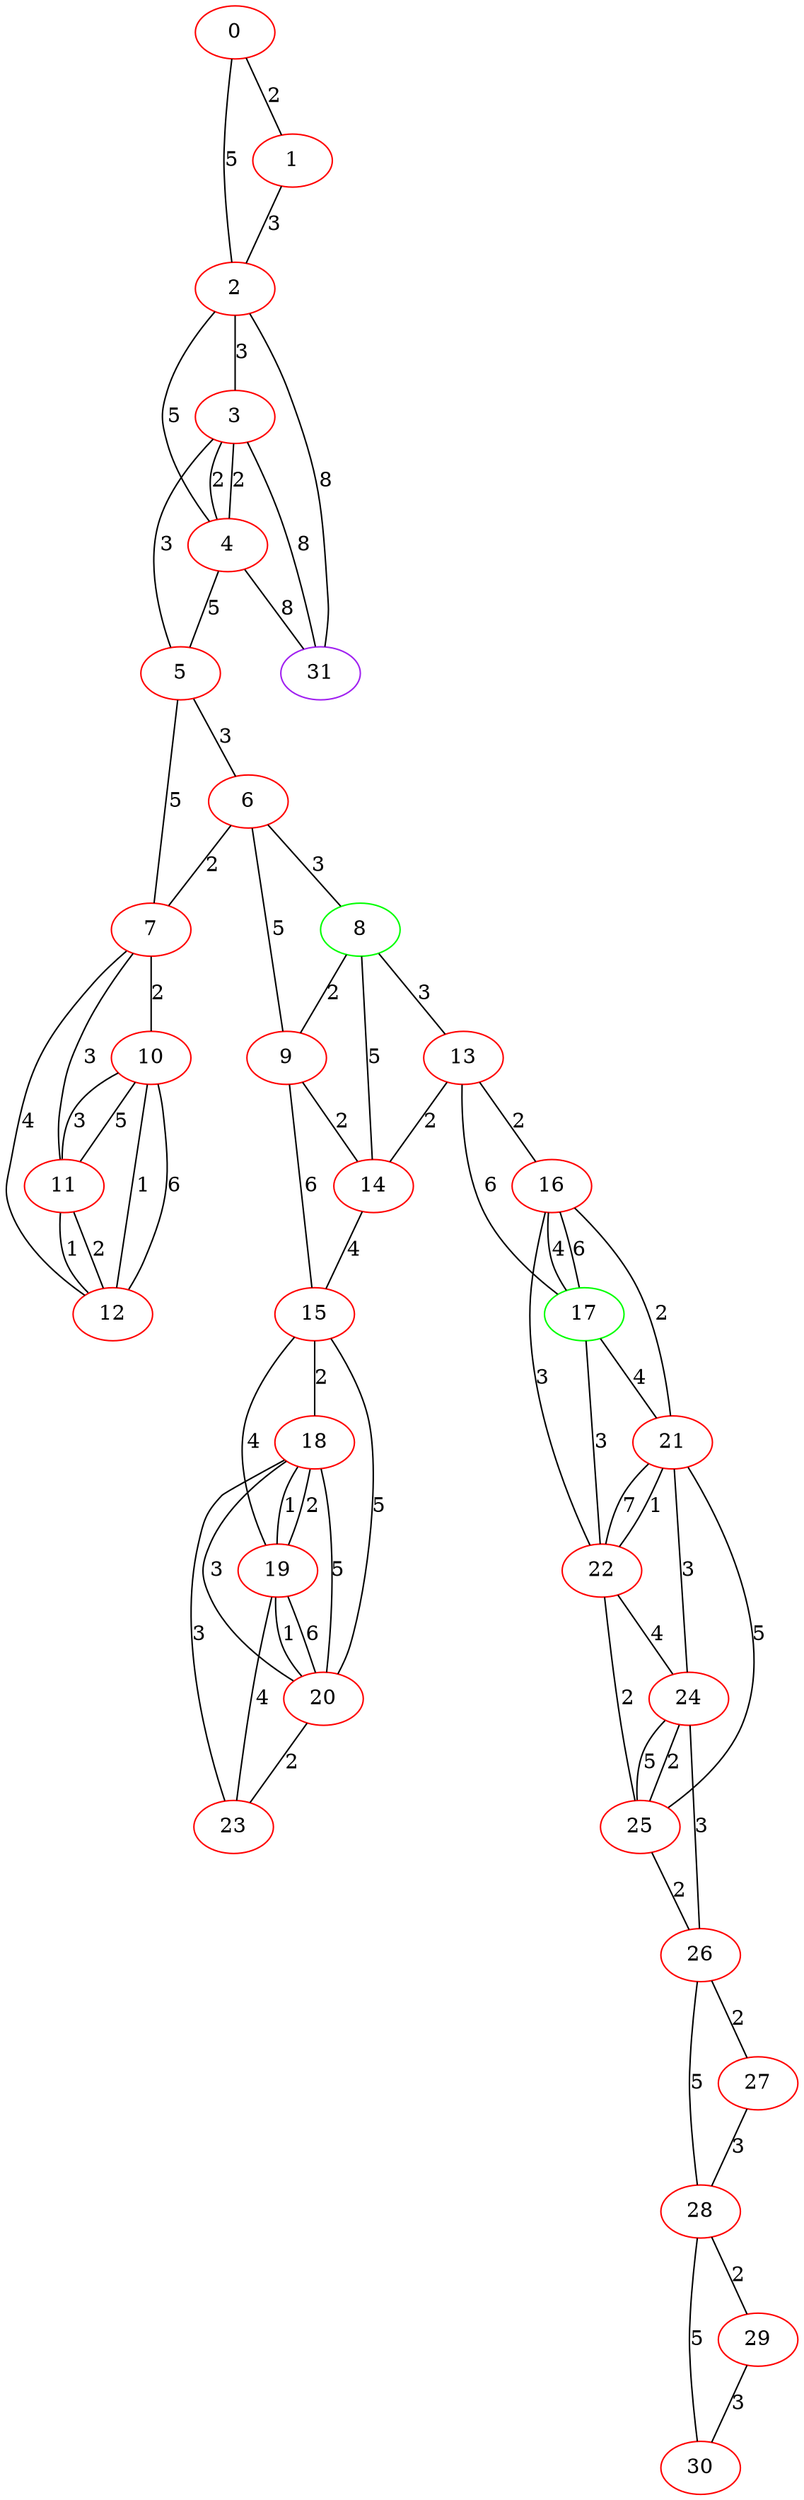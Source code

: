 graph "" {
0 [color=red, weight=1];
1 [color=red, weight=1];
2 [color=red, weight=1];
3 [color=red, weight=1];
4 [color=red, weight=1];
5 [color=red, weight=1];
6 [color=red, weight=1];
7 [color=red, weight=1];
8 [color=green, weight=2];
9 [color=red, weight=1];
10 [color=red, weight=1];
11 [color=red, weight=1];
12 [color=red, weight=1];
13 [color=red, weight=1];
14 [color=red, weight=1];
15 [color=red, weight=1];
16 [color=red, weight=1];
17 [color=green, weight=2];
18 [color=red, weight=1];
19 [color=red, weight=1];
20 [color=red, weight=1];
21 [color=red, weight=1];
22 [color=red, weight=1];
23 [color=red, weight=1];
24 [color=red, weight=1];
25 [color=red, weight=1];
26 [color=red, weight=1];
27 [color=red, weight=1];
28 [color=red, weight=1];
29 [color=red, weight=1];
30 [color=red, weight=1];
31 [color=purple, weight=4];
0 -- 1  [key=0, label=2];
0 -- 2  [key=0, label=5];
1 -- 2  [key=0, label=3];
2 -- 3  [key=0, label=3];
2 -- 4  [key=0, label=5];
2 -- 31  [key=0, label=8];
3 -- 4  [key=0, label=2];
3 -- 4  [key=1, label=2];
3 -- 5  [key=0, label=3];
3 -- 31  [key=0, label=8];
4 -- 5  [key=0, label=5];
4 -- 31  [key=0, label=8];
5 -- 6  [key=0, label=3];
5 -- 7  [key=0, label=5];
6 -- 8  [key=0, label=3];
6 -- 9  [key=0, label=5];
6 -- 7  [key=0, label=2];
7 -- 10  [key=0, label=2];
7 -- 11  [key=0, label=3];
7 -- 12  [key=0, label=4];
8 -- 9  [key=0, label=2];
8 -- 14  [key=0, label=5];
8 -- 13  [key=0, label=3];
9 -- 14  [key=0, label=2];
9 -- 15  [key=0, label=6];
10 -- 11  [key=0, label=3];
10 -- 11  [key=1, label=5];
10 -- 12  [key=0, label=1];
10 -- 12  [key=1, label=6];
11 -- 12  [key=0, label=2];
11 -- 12  [key=1, label=1];
13 -- 16  [key=0, label=2];
13 -- 14  [key=0, label=2];
13 -- 17  [key=0, label=6];
14 -- 15  [key=0, label=4];
15 -- 18  [key=0, label=2];
15 -- 19  [key=0, label=4];
15 -- 20  [key=0, label=5];
16 -- 17  [key=0, label=6];
16 -- 17  [key=1, label=4];
16 -- 21  [key=0, label=2];
16 -- 22  [key=0, label=3];
17 -- 21  [key=0, label=4];
17 -- 22  [key=0, label=3];
18 -- 19  [key=0, label=1];
18 -- 19  [key=1, label=2];
18 -- 20  [key=0, label=5];
18 -- 20  [key=1, label=3];
18 -- 23  [key=0, label=3];
19 -- 20  [key=0, label=6];
19 -- 20  [key=1, label=1];
19 -- 23  [key=0, label=4];
20 -- 23  [key=0, label=2];
21 -- 25  [key=0, label=5];
21 -- 22  [key=0, label=1];
21 -- 22  [key=1, label=7];
21 -- 24  [key=0, label=3];
22 -- 24  [key=0, label=4];
22 -- 25  [key=0, label=2];
24 -- 25  [key=0, label=2];
24 -- 25  [key=1, label=5];
24 -- 26  [key=0, label=3];
25 -- 26  [key=0, label=2];
26 -- 27  [key=0, label=2];
26 -- 28  [key=0, label=5];
27 -- 28  [key=0, label=3];
28 -- 29  [key=0, label=2];
28 -- 30  [key=0, label=5];
29 -- 30  [key=0, label=3];
}
